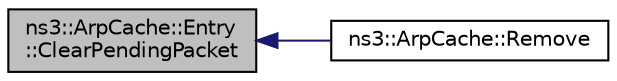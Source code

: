 digraph "ns3::ArpCache::Entry::ClearPendingPacket"
{
  edge [fontname="Helvetica",fontsize="10",labelfontname="Helvetica",labelfontsize="10"];
  node [fontname="Helvetica",fontsize="10",shape=record];
  rankdir="LR";
  Node1 [label="ns3::ArpCache::Entry\l::ClearPendingPacket",height=0.2,width=0.4,color="black", fillcolor="grey75", style="filled", fontcolor="black"];
  Node1 -> Node2 [dir="back",color="midnightblue",fontsize="10",style="solid"];
  Node2 [label="ns3::ArpCache::Remove",height=0.2,width=0.4,color="black", fillcolor="white", style="filled",URL="$d4/d81/classns3_1_1ArpCache.html#a132f62e7c8b6be8674017df5591d872f",tooltip="Remove an entry. "];
}
